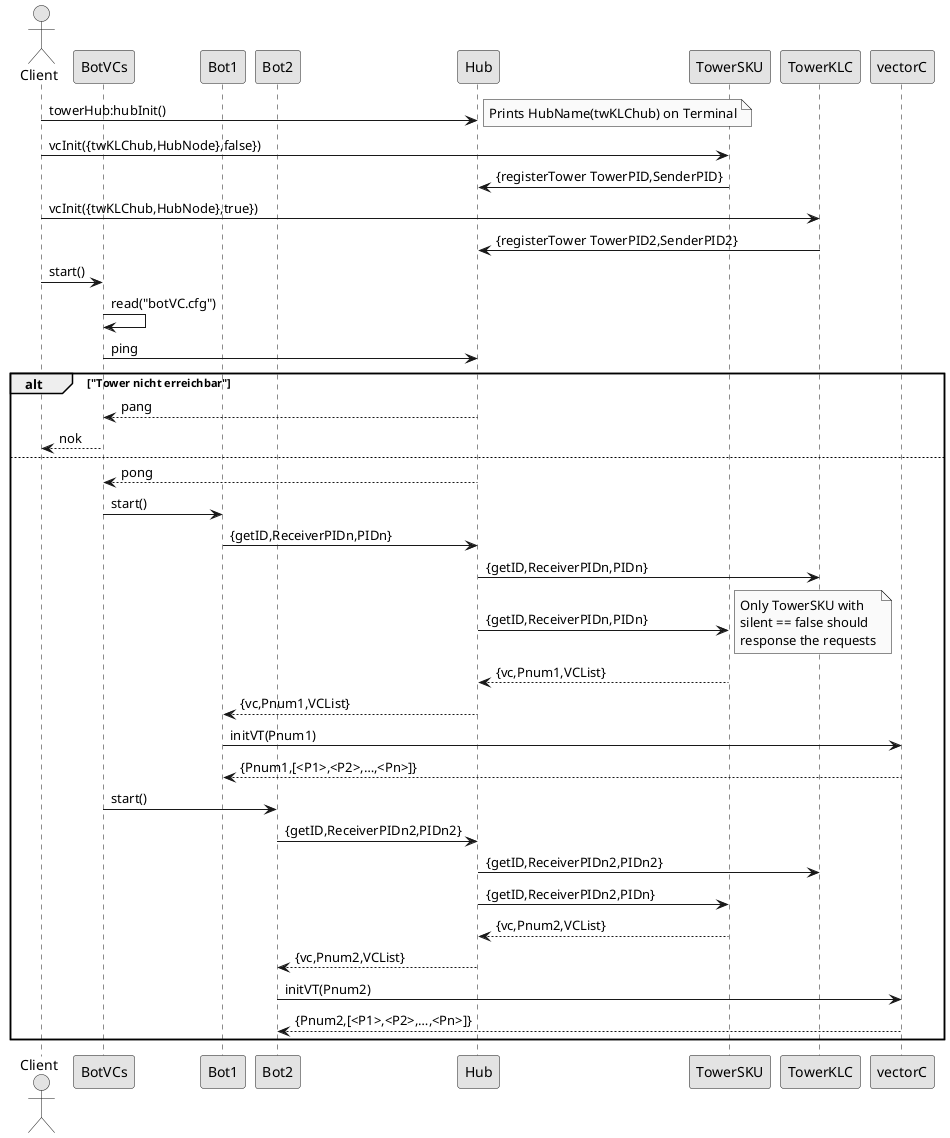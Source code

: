 @startuml
skinparam monochrome true

actor Client 
participant BotVCs
participant Bot1
participant Bot2
participant Hub
participant TowerSKU
participant TowerKLC

participant vectorC

Client -> Hub : towerHub:hubInit()
note right
   Prints HubName(twKLChub) on Terminal
end note
Client -> TowerSKU : vcInit({twKLChub,HubNode},false})
TowerSKU -> Hub :{registerTower TowerPID,SenderPID}
Client -> TowerKLC : vcInit({twKLChub,HubNode},true})
TowerKLC -> Hub :{registerTower TowerPID2,SenderPID2}
Client -> BotVCs : start()
BotVCs -> BotVCs :read("botVC.cfg")
BotVCs -> Hub: ping
alt "Tower nicht erreichbar"
Hub --> BotVCs : pang
BotVCs --> Client : nok
else
Hub --> BotVCs : pong
BotVCs -> Bot1 : start()

Bot1 -> Hub : {getID,ReceiverPIDn,PIDn}
Hub -> TowerKLC : {getID,ReceiverPIDn,PIDn}
Hub -> TowerSKU : {getID,ReceiverPIDn,PIDn}
note right
   Only TowerSKU with
   silent == false should
   response the requests
end note
TowerSKU --> Hub :{vc,Pnum1,VCList}
Hub --> Bot1 : {vc,Pnum1,VCList}
Bot1 -> vectorC : initVT(Pnum1)
vectorC --> Bot1 : {Pnum1,[<P1>,<P2>,…,<Pn>]}

BotVCs -> Bot2 : start()

Bot2 -> Hub : {getID,ReceiverPIDn2,PIDn2}
Hub -> TowerKLC : {getID,ReceiverPIDn2,PIDn2}
Hub -> TowerSKU : {getID,ReceiverPIDn2,PIDn}
TowerSKU --> Hub :{vc,Pnum2,VCList}
Hub --> Bot2 : {vc,Pnum2,VCList}
Bot2 -> vectorC : initVT(Pnum2)
vectorC --> Bot2 : {Pnum2,[<P1>,<P2>,…,<Pn>]}
end
@enduml
